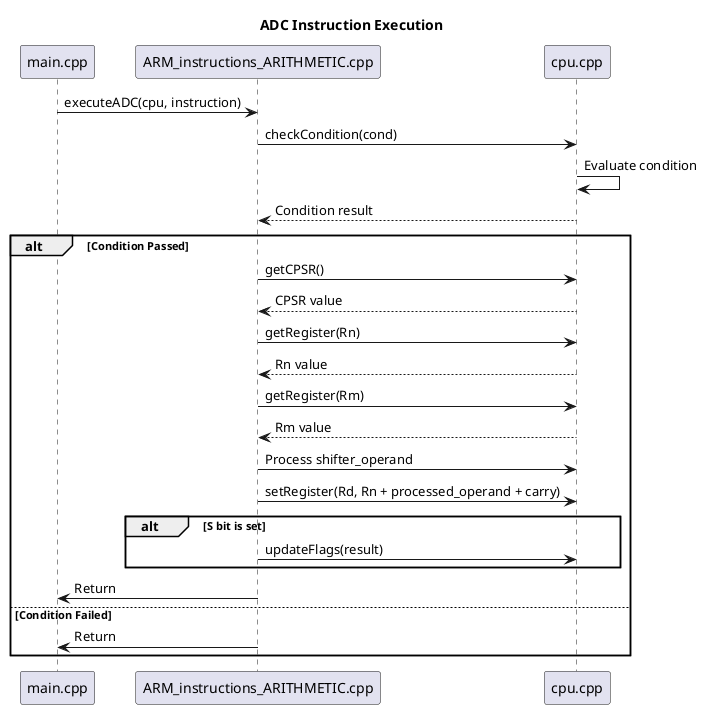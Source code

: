 @startuml

title ADC Instruction Execution

participant "main.cpp" as Main
participant "ARM_instructions_ARITHMETIC.cpp" as ARITH
participant "cpu.cpp" as CPU

Main -> ARITH: executeADC(cpu, instruction)
ARITH -> CPU: checkCondition(cond)
CPU -> CPU: Evaluate condition
CPU --> ARITH: Condition result
alt Condition Passed
    ARITH -> CPU: getCPSR()
    CPU --> ARITH: CPSR value
    ARITH -> CPU: getRegister(Rn)
    CPU --> ARITH: Rn value
    ARITH -> CPU: getRegister(Rm)
    CPU --> ARITH: Rm value
    ARITH -> CPU: Process shifter_operand
    ARITH -> CPU: setRegister(Rd, Rn + processed_operand + carry)
    alt S bit is set
        ARITH -> CPU: updateFlags(result)
    end
    ARITH -> Main: Return
else Condition Failed
    ARITH -> Main: Return
end

@enduml